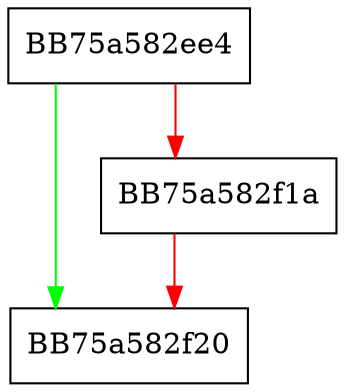 digraph PDF_Dictionary {
  node [shape="box"];
  graph [splines=ortho];
  BB75a582ee4 -> BB75a582f20 [color="green"];
  BB75a582ee4 -> BB75a582f1a [color="red"];
  BB75a582f1a -> BB75a582f20 [color="red"];
}
